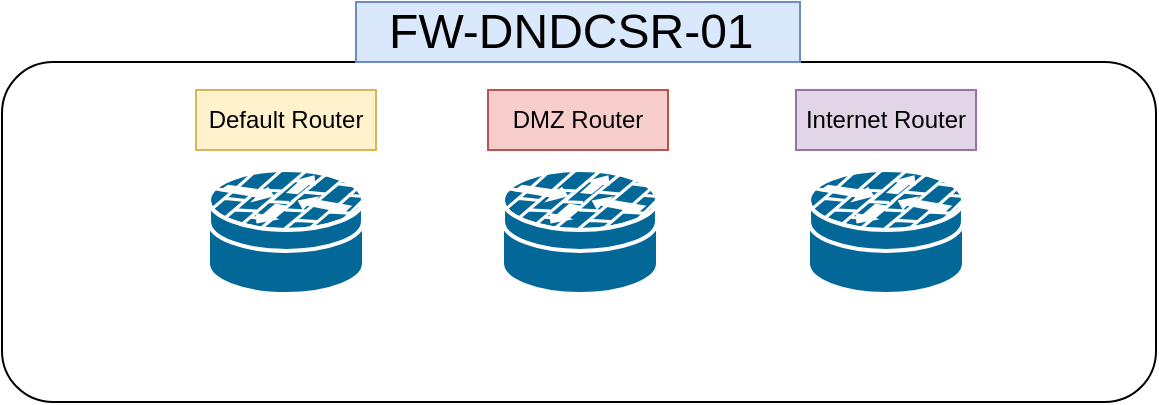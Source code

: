 <mxfile version="26.0.9">
  <diagram name="Page-1" id="e_fkE6ZHHQkJ885FWvAk">
    <mxGraphModel dx="1434" dy="746" grid="1" gridSize="10" guides="1" tooltips="1" connect="1" arrows="1" fold="1" page="1" pageScale="1" pageWidth="850" pageHeight="1100" math="0" shadow="0">
      <root>
        <mxCell id="0" />
        <mxCell id="1" parent="0" />
        <mxCell id="-4-9Ho2xcdDzjcb8jTXu-2" value="" style="rounded=1;whiteSpace=wrap;html=1;" vertex="1" parent="1">
          <mxGeometry x="137" y="170" width="577" height="170" as="geometry" />
        </mxCell>
        <mxCell id="-4-9Ho2xcdDzjcb8jTXu-1" value="" style="shape=mxgraph.cisco.security.router_firewall;sketch=0;html=1;pointerEvents=1;dashed=0;fillColor=#036897;strokeColor=#ffffff;strokeWidth=2;verticalLabelPosition=bottom;verticalAlign=top;align=center;outlineConnect=0;" vertex="1" parent="1">
          <mxGeometry x="240" y="224" width="78" height="62" as="geometry" />
        </mxCell>
        <mxCell id="-4-9Ho2xcdDzjcb8jTXu-3" value="FW-DNDCSR-01&amp;nbsp;" style="text;html=1;align=center;verticalAlign=middle;whiteSpace=wrap;rounded=0;fontSize=24;fillColor=#dae8fc;strokeColor=#6c8ebf;" vertex="1" parent="1">
          <mxGeometry x="314" y="140" width="222" height="30" as="geometry" />
        </mxCell>
        <mxCell id="-4-9Ho2xcdDzjcb8jTXu-5" value="" style="shape=mxgraph.cisco.security.router_firewall;sketch=0;html=1;pointerEvents=1;dashed=0;fillColor=#036897;strokeColor=#ffffff;strokeWidth=2;verticalLabelPosition=bottom;verticalAlign=top;align=center;outlineConnect=0;" vertex="1" parent="1">
          <mxGeometry x="387" y="224" width="78" height="62" as="geometry" />
        </mxCell>
        <mxCell id="-4-9Ho2xcdDzjcb8jTXu-6" value="DMZ Router" style="text;html=1;align=center;verticalAlign=middle;whiteSpace=wrap;rounded=0;fillColor=#f8cecc;strokeColor=#b85450;" vertex="1" parent="1">
          <mxGeometry x="380" y="184" width="90" height="30" as="geometry" />
        </mxCell>
        <mxCell id="-4-9Ho2xcdDzjcb8jTXu-7" value="" style="shape=mxgraph.cisco.security.router_firewall;sketch=0;html=1;pointerEvents=1;dashed=0;fillColor=#036897;strokeColor=#ffffff;strokeWidth=2;verticalLabelPosition=bottom;verticalAlign=top;align=center;outlineConnect=0;" vertex="1" parent="1">
          <mxGeometry x="540" y="224" width="78" height="62" as="geometry" />
        </mxCell>
        <mxCell id="-4-9Ho2xcdDzjcb8jTXu-8" value="Internet Router" style="text;html=1;align=center;verticalAlign=middle;whiteSpace=wrap;rounded=0;fillColor=#e1d5e7;strokeColor=#9673a6;" vertex="1" parent="1">
          <mxGeometry x="534" y="184" width="90" height="30" as="geometry" />
        </mxCell>
        <mxCell id="-4-9Ho2xcdDzjcb8jTXu-9" value="Default Router" style="text;html=1;align=center;verticalAlign=middle;whiteSpace=wrap;rounded=0;fillColor=#fff2cc;strokeColor=#d6b656;" vertex="1" parent="1">
          <mxGeometry x="234" y="184" width="90" height="30" as="geometry" />
        </mxCell>
      </root>
    </mxGraphModel>
  </diagram>
</mxfile>
